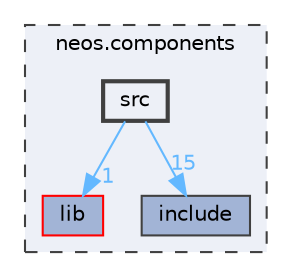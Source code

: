 digraph "neos.components/src"
{
 // INTERACTIVE_SVG=YES
 // LATEX_PDF_SIZE
  bgcolor="transparent";
  edge [fontname=Helvetica,fontsize=10,labelfontname=Helvetica,labelfontsize=10];
  node [fontname=Helvetica,fontsize=10,shape=box,height=0.2,width=0.4];
  compound=true
  subgraph clusterdir_f4a4cc58845b678d195a08954a596c2c {
    graph [ bgcolor="#edf0f7", pencolor="grey25", label="neos.components", fontname=Helvetica,fontsize=10 style="filled,dashed", URL="dir_f4a4cc58845b678d195a08954a596c2c.html",tooltip=""]
  dir_a1d9a1d4cad0bd6a3e0f5524b447eb5c [label="lib", fillcolor="#a2b4d6", color="red", style="filled", URL="dir_a1d9a1d4cad0bd6a3e0f5524b447eb5c.html",tooltip=""];
  dir_aeb3d5ce45488fefa78b02c9a555ae5d [label="include", fillcolor="#a2b4d6", color="grey25", style="filled", URL="dir_aeb3d5ce45488fefa78b02c9a555ae5d.html",tooltip=""];
  dir_868b6af92c9c97bb80063808dbca5d07 [label="src", fillcolor="#edf0f7", color="grey25", style="filled,bold", URL="dir_868b6af92c9c97bb80063808dbca5d07.html",tooltip=""];
  }
  dir_868b6af92c9c97bb80063808dbca5d07->dir_a1d9a1d4cad0bd6a3e0f5524b447eb5c [headlabel="1", labeldistance=1.5 headhref="dir_000004_000001.html" color="steelblue1" fontcolor="steelblue1"];
  dir_868b6af92c9c97bb80063808dbca5d07->dir_aeb3d5ce45488fefa78b02c9a555ae5d [headlabel="15", labeldistance=1.5 headhref="dir_000004_000000.html" color="steelblue1" fontcolor="steelblue1"];
}
